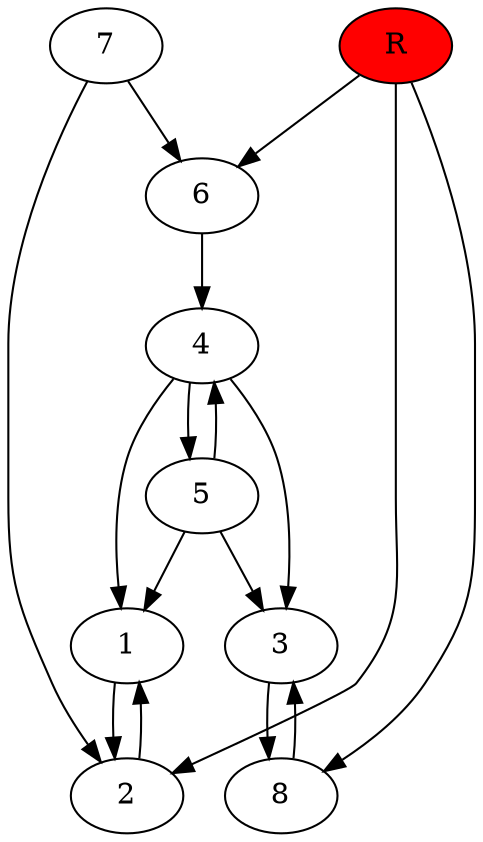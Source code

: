 digraph prb22467 {
	1
	2
	3
	4
	5
	6
	7
	8
	R [fillcolor="#ff0000" style=filled]
	1 -> 2
	2 -> 1
	3 -> 8
	4 -> 1
	4 -> 3
	4 -> 5
	5 -> 1
	5 -> 3
	5 -> 4
	6 -> 4
	7 -> 2
	7 -> 6
	8 -> 3
	R -> 2
	R -> 6
	R -> 8
}
